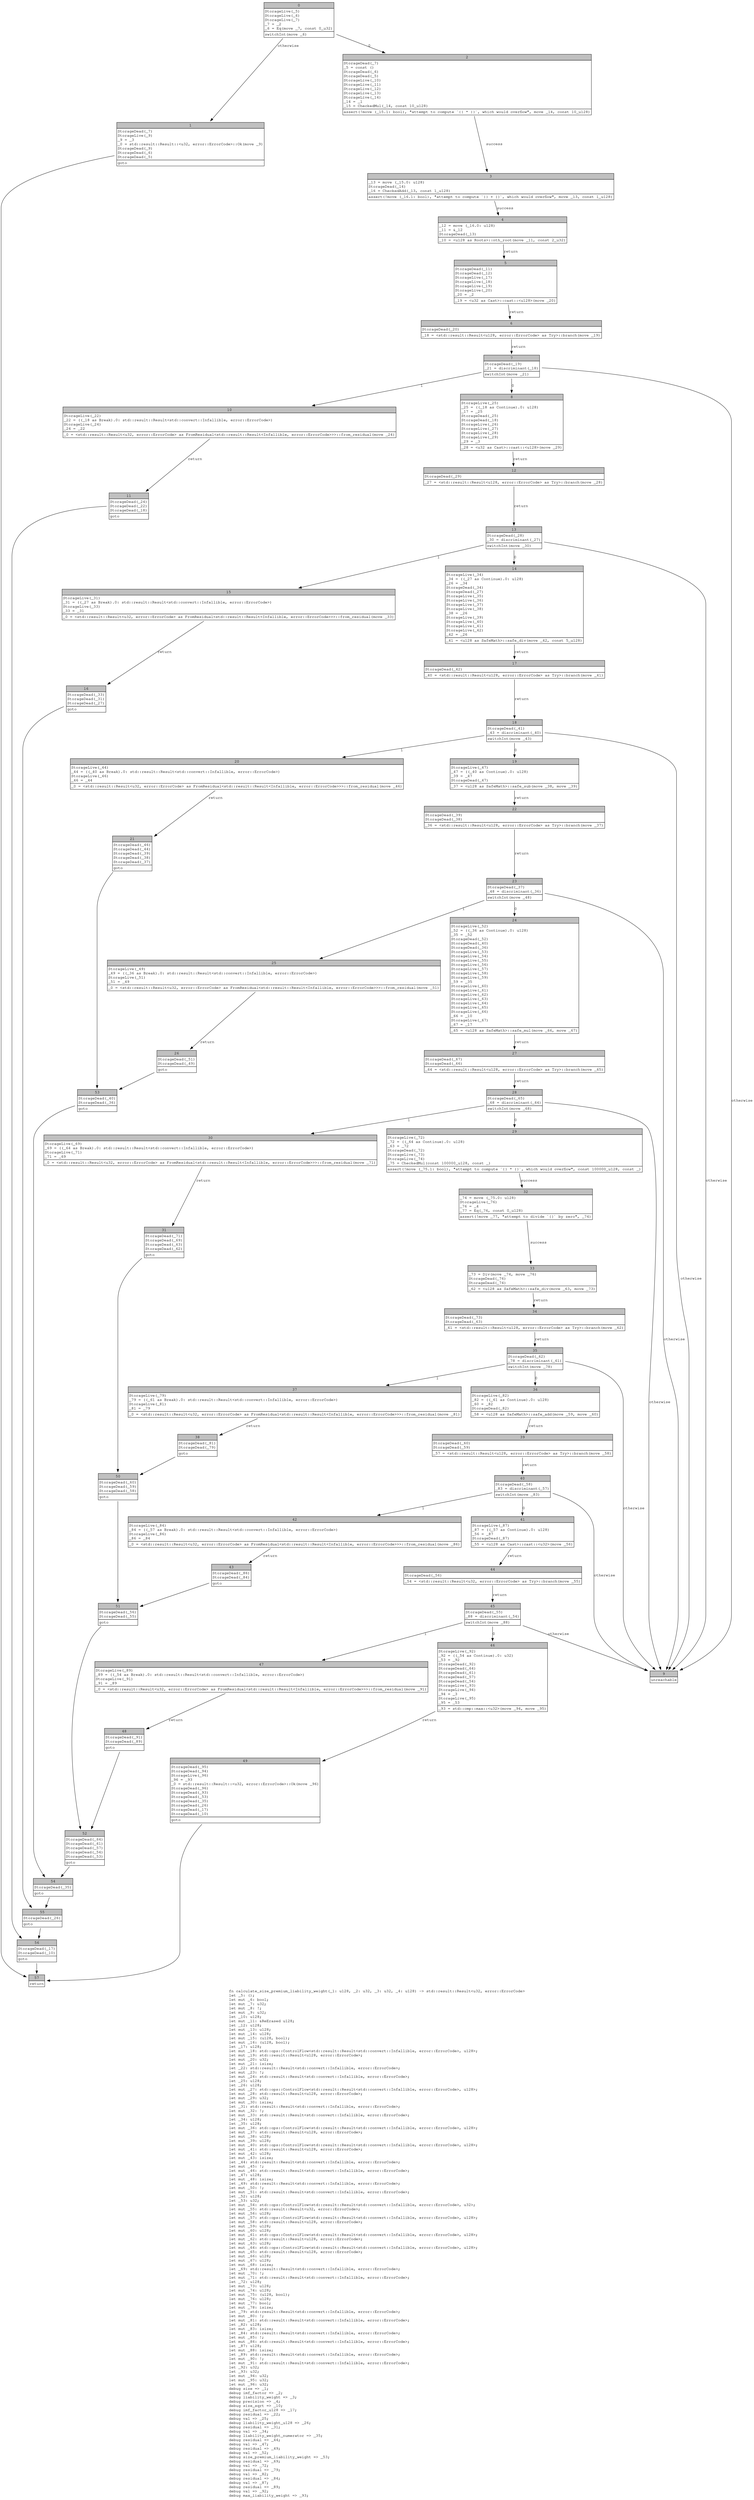 digraph Mir_0_2459 {
    graph [fontname="Courier, monospace"];
    node [fontname="Courier, monospace"];
    edge [fontname="Courier, monospace"];
    label=<fn calculate_size_premium_liability_weight(_1: u128, _2: u32, _3: u32, _4: u128) -&gt; std::result::Result&lt;u32, error::ErrorCode&gt;<br align="left"/>let _5: ();<br align="left"/>let mut _6: bool;<br align="left"/>let mut _7: u32;<br align="left"/>let mut _8: !;<br align="left"/>let mut _9: u32;<br align="left"/>let _10: u128;<br align="left"/>let mut _11: &amp;ReErased u128;<br align="left"/>let _12: u128;<br align="left"/>let mut _13: u128;<br align="left"/>let mut _14: u128;<br align="left"/>let mut _15: (u128, bool);<br align="left"/>let mut _16: (u128, bool);<br align="left"/>let _17: u128;<br align="left"/>let mut _18: std::ops::ControlFlow&lt;std::result::Result&lt;std::convert::Infallible, error::ErrorCode&gt;, u128&gt;;<br align="left"/>let mut _19: std::result::Result&lt;u128, error::ErrorCode&gt;;<br align="left"/>let mut _20: u32;<br align="left"/>let mut _21: isize;<br align="left"/>let _22: std::result::Result&lt;std::convert::Infallible, error::ErrorCode&gt;;<br align="left"/>let mut _23: !;<br align="left"/>let mut _24: std::result::Result&lt;std::convert::Infallible, error::ErrorCode&gt;;<br align="left"/>let _25: u128;<br align="left"/>let _26: u128;<br align="left"/>let mut _27: std::ops::ControlFlow&lt;std::result::Result&lt;std::convert::Infallible, error::ErrorCode&gt;, u128&gt;;<br align="left"/>let mut _28: std::result::Result&lt;u128, error::ErrorCode&gt;;<br align="left"/>let mut _29: u32;<br align="left"/>let mut _30: isize;<br align="left"/>let _31: std::result::Result&lt;std::convert::Infallible, error::ErrorCode&gt;;<br align="left"/>let mut _32: !;<br align="left"/>let mut _33: std::result::Result&lt;std::convert::Infallible, error::ErrorCode&gt;;<br align="left"/>let _34: u128;<br align="left"/>let _35: u128;<br align="left"/>let mut _36: std::ops::ControlFlow&lt;std::result::Result&lt;std::convert::Infallible, error::ErrorCode&gt;, u128&gt;;<br align="left"/>let mut _37: std::result::Result&lt;u128, error::ErrorCode&gt;;<br align="left"/>let mut _38: u128;<br align="left"/>let mut _39: u128;<br align="left"/>let mut _40: std::ops::ControlFlow&lt;std::result::Result&lt;std::convert::Infallible, error::ErrorCode&gt;, u128&gt;;<br align="left"/>let mut _41: std::result::Result&lt;u128, error::ErrorCode&gt;;<br align="left"/>let mut _42: u128;<br align="left"/>let mut _43: isize;<br align="left"/>let _44: std::result::Result&lt;std::convert::Infallible, error::ErrorCode&gt;;<br align="left"/>let mut _45: !;<br align="left"/>let mut _46: std::result::Result&lt;std::convert::Infallible, error::ErrorCode&gt;;<br align="left"/>let _47: u128;<br align="left"/>let mut _48: isize;<br align="left"/>let _49: std::result::Result&lt;std::convert::Infallible, error::ErrorCode&gt;;<br align="left"/>let mut _50: !;<br align="left"/>let mut _51: std::result::Result&lt;std::convert::Infallible, error::ErrorCode&gt;;<br align="left"/>let _52: u128;<br align="left"/>let _53: u32;<br align="left"/>let mut _54: std::ops::ControlFlow&lt;std::result::Result&lt;std::convert::Infallible, error::ErrorCode&gt;, u32&gt;;<br align="left"/>let mut _55: std::result::Result&lt;u32, error::ErrorCode&gt;;<br align="left"/>let mut _56: u128;<br align="left"/>let mut _57: std::ops::ControlFlow&lt;std::result::Result&lt;std::convert::Infallible, error::ErrorCode&gt;, u128&gt;;<br align="left"/>let mut _58: std::result::Result&lt;u128, error::ErrorCode&gt;;<br align="left"/>let mut _59: u128;<br align="left"/>let mut _60: u128;<br align="left"/>let mut _61: std::ops::ControlFlow&lt;std::result::Result&lt;std::convert::Infallible, error::ErrorCode&gt;, u128&gt;;<br align="left"/>let mut _62: std::result::Result&lt;u128, error::ErrorCode&gt;;<br align="left"/>let mut _63: u128;<br align="left"/>let mut _64: std::ops::ControlFlow&lt;std::result::Result&lt;std::convert::Infallible, error::ErrorCode&gt;, u128&gt;;<br align="left"/>let mut _65: std::result::Result&lt;u128, error::ErrorCode&gt;;<br align="left"/>let mut _66: u128;<br align="left"/>let mut _67: u128;<br align="left"/>let mut _68: isize;<br align="left"/>let _69: std::result::Result&lt;std::convert::Infallible, error::ErrorCode&gt;;<br align="left"/>let mut _70: !;<br align="left"/>let mut _71: std::result::Result&lt;std::convert::Infallible, error::ErrorCode&gt;;<br align="left"/>let _72: u128;<br align="left"/>let mut _73: u128;<br align="left"/>let mut _74: u128;<br align="left"/>let mut _75: (u128, bool);<br align="left"/>let mut _76: u128;<br align="left"/>let mut _77: bool;<br align="left"/>let mut _78: isize;<br align="left"/>let _79: std::result::Result&lt;std::convert::Infallible, error::ErrorCode&gt;;<br align="left"/>let mut _80: !;<br align="left"/>let mut _81: std::result::Result&lt;std::convert::Infallible, error::ErrorCode&gt;;<br align="left"/>let _82: u128;<br align="left"/>let mut _83: isize;<br align="left"/>let _84: std::result::Result&lt;std::convert::Infallible, error::ErrorCode&gt;;<br align="left"/>let mut _85: !;<br align="left"/>let mut _86: std::result::Result&lt;std::convert::Infallible, error::ErrorCode&gt;;<br align="left"/>let _87: u128;<br align="left"/>let mut _88: isize;<br align="left"/>let _89: std::result::Result&lt;std::convert::Infallible, error::ErrorCode&gt;;<br align="left"/>let mut _90: !;<br align="left"/>let mut _91: std::result::Result&lt;std::convert::Infallible, error::ErrorCode&gt;;<br align="left"/>let _92: u32;<br align="left"/>let _93: u32;<br align="left"/>let mut _94: u32;<br align="left"/>let mut _95: u32;<br align="left"/>let mut _96: u32;<br align="left"/>debug size =&gt; _1;<br align="left"/>debug imf_factor =&gt; _2;<br align="left"/>debug liability_weight =&gt; _3;<br align="left"/>debug precision =&gt; _4;<br align="left"/>debug size_sqrt =&gt; _10;<br align="left"/>debug imf_factor_u128 =&gt; _17;<br align="left"/>debug residual =&gt; _22;<br align="left"/>debug val =&gt; _25;<br align="left"/>debug liability_weight_u128 =&gt; _26;<br align="left"/>debug residual =&gt; _31;<br align="left"/>debug val =&gt; _34;<br align="left"/>debug liability_weight_numerator =&gt; _35;<br align="left"/>debug residual =&gt; _44;<br align="left"/>debug val =&gt; _47;<br align="left"/>debug residual =&gt; _49;<br align="left"/>debug val =&gt; _52;<br align="left"/>debug size_premium_liability_weight =&gt; _53;<br align="left"/>debug residual =&gt; _69;<br align="left"/>debug val =&gt; _72;<br align="left"/>debug residual =&gt; _79;<br align="left"/>debug val =&gt; _82;<br align="left"/>debug residual =&gt; _84;<br align="left"/>debug val =&gt; _87;<br align="left"/>debug residual =&gt; _89;<br align="left"/>debug val =&gt; _92;<br align="left"/>debug max_liability_weight =&gt; _93;<br align="left"/>>;
    bb0__0_2459 [shape="none", label=<<table border="0" cellborder="1" cellspacing="0"><tr><td bgcolor="gray" align="center" colspan="1">0</td></tr><tr><td align="left" balign="left">StorageLive(_5)<br/>StorageLive(_6)<br/>StorageLive(_7)<br/>_7 = _2<br/>_6 = Eq(move _7, const 0_u32)<br/></td></tr><tr><td align="left">switchInt(move _6)</td></tr></table>>];
    bb1__0_2459 [shape="none", label=<<table border="0" cellborder="1" cellspacing="0"><tr><td bgcolor="gray" align="center" colspan="1">1</td></tr><tr><td align="left" balign="left">StorageDead(_7)<br/>StorageLive(_9)<br/>_9 = _3<br/>_0 = std::result::Result::&lt;u32, error::ErrorCode&gt;::Ok(move _9)<br/>StorageDead(_9)<br/>StorageDead(_6)<br/>StorageDead(_5)<br/></td></tr><tr><td align="left">goto</td></tr></table>>];
    bb2__0_2459 [shape="none", label=<<table border="0" cellborder="1" cellspacing="0"><tr><td bgcolor="gray" align="center" colspan="1">2</td></tr><tr><td align="left" balign="left">StorageDead(_7)<br/>_5 = const ()<br/>StorageDead(_6)<br/>StorageDead(_5)<br/>StorageLive(_10)<br/>StorageLive(_11)<br/>StorageLive(_12)<br/>StorageLive(_13)<br/>StorageLive(_14)<br/>_14 = _1<br/>_15 = CheckedMul(_14, const 10_u128)<br/></td></tr><tr><td align="left">assert(!move (_15.1: bool), &quot;attempt to compute `{} * {}`, which would overflow&quot;, move _14, const 10_u128)</td></tr></table>>];
    bb3__0_2459 [shape="none", label=<<table border="0" cellborder="1" cellspacing="0"><tr><td bgcolor="gray" align="center" colspan="1">3</td></tr><tr><td align="left" balign="left">_13 = move (_15.0: u128)<br/>StorageDead(_14)<br/>_16 = CheckedAdd(_13, const 1_u128)<br/></td></tr><tr><td align="left">assert(!move (_16.1: bool), &quot;attempt to compute `{} + {}`, which would overflow&quot;, move _13, const 1_u128)</td></tr></table>>];
    bb4__0_2459 [shape="none", label=<<table border="0" cellborder="1" cellspacing="0"><tr><td bgcolor="gray" align="center" colspan="1">4</td></tr><tr><td align="left" balign="left">_12 = move (_16.0: u128)<br/>_11 = &amp;_12<br/>StorageDead(_13)<br/></td></tr><tr><td align="left">_10 = &lt;u128 as Roots&gt;::nth_root(move _11, const 2_u32)</td></tr></table>>];
    bb5__0_2459 [shape="none", label=<<table border="0" cellborder="1" cellspacing="0"><tr><td bgcolor="gray" align="center" colspan="1">5</td></tr><tr><td align="left" balign="left">StorageDead(_11)<br/>StorageDead(_12)<br/>StorageLive(_17)<br/>StorageLive(_18)<br/>StorageLive(_19)<br/>StorageLive(_20)<br/>_20 = _2<br/></td></tr><tr><td align="left">_19 = &lt;u32 as Cast&gt;::cast::&lt;u128&gt;(move _20)</td></tr></table>>];
    bb6__0_2459 [shape="none", label=<<table border="0" cellborder="1" cellspacing="0"><tr><td bgcolor="gray" align="center" colspan="1">6</td></tr><tr><td align="left" balign="left">StorageDead(_20)<br/></td></tr><tr><td align="left">_18 = &lt;std::result::Result&lt;u128, error::ErrorCode&gt; as Try&gt;::branch(move _19)</td></tr></table>>];
    bb7__0_2459 [shape="none", label=<<table border="0" cellborder="1" cellspacing="0"><tr><td bgcolor="gray" align="center" colspan="1">7</td></tr><tr><td align="left" balign="left">StorageDead(_19)<br/>_21 = discriminant(_18)<br/></td></tr><tr><td align="left">switchInt(move _21)</td></tr></table>>];
    bb8__0_2459 [shape="none", label=<<table border="0" cellborder="1" cellspacing="0"><tr><td bgcolor="gray" align="center" colspan="1">8</td></tr><tr><td align="left" balign="left">StorageLive(_25)<br/>_25 = ((_18 as Continue).0: u128)<br/>_17 = _25<br/>StorageDead(_25)<br/>StorageDead(_18)<br/>StorageLive(_26)<br/>StorageLive(_27)<br/>StorageLive(_28)<br/>StorageLive(_29)<br/>_29 = _3<br/></td></tr><tr><td align="left">_28 = &lt;u32 as Cast&gt;::cast::&lt;u128&gt;(move _29)</td></tr></table>>];
    bb9__0_2459 [shape="none", label=<<table border="0" cellborder="1" cellspacing="0"><tr><td bgcolor="gray" align="center" colspan="1">9</td></tr><tr><td align="left">unreachable</td></tr></table>>];
    bb10__0_2459 [shape="none", label=<<table border="0" cellborder="1" cellspacing="0"><tr><td bgcolor="gray" align="center" colspan="1">10</td></tr><tr><td align="left" balign="left">StorageLive(_22)<br/>_22 = ((_18 as Break).0: std::result::Result&lt;std::convert::Infallible, error::ErrorCode&gt;)<br/>StorageLive(_24)<br/>_24 = _22<br/></td></tr><tr><td align="left">_0 = &lt;std::result::Result&lt;u32, error::ErrorCode&gt; as FromResidual&lt;std::result::Result&lt;Infallible, error::ErrorCode&gt;&gt;&gt;::from_residual(move _24)</td></tr></table>>];
    bb11__0_2459 [shape="none", label=<<table border="0" cellborder="1" cellspacing="0"><tr><td bgcolor="gray" align="center" colspan="1">11</td></tr><tr><td align="left" balign="left">StorageDead(_24)<br/>StorageDead(_22)<br/>StorageDead(_18)<br/></td></tr><tr><td align="left">goto</td></tr></table>>];
    bb12__0_2459 [shape="none", label=<<table border="0" cellborder="1" cellspacing="0"><tr><td bgcolor="gray" align="center" colspan="1">12</td></tr><tr><td align="left" balign="left">StorageDead(_29)<br/></td></tr><tr><td align="left">_27 = &lt;std::result::Result&lt;u128, error::ErrorCode&gt; as Try&gt;::branch(move _28)</td></tr></table>>];
    bb13__0_2459 [shape="none", label=<<table border="0" cellborder="1" cellspacing="0"><tr><td bgcolor="gray" align="center" colspan="1">13</td></tr><tr><td align="left" balign="left">StorageDead(_28)<br/>_30 = discriminant(_27)<br/></td></tr><tr><td align="left">switchInt(move _30)</td></tr></table>>];
    bb14__0_2459 [shape="none", label=<<table border="0" cellborder="1" cellspacing="0"><tr><td bgcolor="gray" align="center" colspan="1">14</td></tr><tr><td align="left" balign="left">StorageLive(_34)<br/>_34 = ((_27 as Continue).0: u128)<br/>_26 = _34<br/>StorageDead(_34)<br/>StorageDead(_27)<br/>StorageLive(_35)<br/>StorageLive(_36)<br/>StorageLive(_37)<br/>StorageLive(_38)<br/>_38 = _26<br/>StorageLive(_39)<br/>StorageLive(_40)<br/>StorageLive(_41)<br/>StorageLive(_42)<br/>_42 = _26<br/></td></tr><tr><td align="left">_41 = &lt;u128 as SafeMath&gt;::safe_div(move _42, const 5_u128)</td></tr></table>>];
    bb15__0_2459 [shape="none", label=<<table border="0" cellborder="1" cellspacing="0"><tr><td bgcolor="gray" align="center" colspan="1">15</td></tr><tr><td align="left" balign="left">StorageLive(_31)<br/>_31 = ((_27 as Break).0: std::result::Result&lt;std::convert::Infallible, error::ErrorCode&gt;)<br/>StorageLive(_33)<br/>_33 = _31<br/></td></tr><tr><td align="left">_0 = &lt;std::result::Result&lt;u32, error::ErrorCode&gt; as FromResidual&lt;std::result::Result&lt;Infallible, error::ErrorCode&gt;&gt;&gt;::from_residual(move _33)</td></tr></table>>];
    bb16__0_2459 [shape="none", label=<<table border="0" cellborder="1" cellspacing="0"><tr><td bgcolor="gray" align="center" colspan="1">16</td></tr><tr><td align="left" balign="left">StorageDead(_33)<br/>StorageDead(_31)<br/>StorageDead(_27)<br/></td></tr><tr><td align="left">goto</td></tr></table>>];
    bb17__0_2459 [shape="none", label=<<table border="0" cellborder="1" cellspacing="0"><tr><td bgcolor="gray" align="center" colspan="1">17</td></tr><tr><td align="left" balign="left">StorageDead(_42)<br/></td></tr><tr><td align="left">_40 = &lt;std::result::Result&lt;u128, error::ErrorCode&gt; as Try&gt;::branch(move _41)</td></tr></table>>];
    bb18__0_2459 [shape="none", label=<<table border="0" cellborder="1" cellspacing="0"><tr><td bgcolor="gray" align="center" colspan="1">18</td></tr><tr><td align="left" balign="left">StorageDead(_41)<br/>_43 = discriminant(_40)<br/></td></tr><tr><td align="left">switchInt(move _43)</td></tr></table>>];
    bb19__0_2459 [shape="none", label=<<table border="0" cellborder="1" cellspacing="0"><tr><td bgcolor="gray" align="center" colspan="1">19</td></tr><tr><td align="left" balign="left">StorageLive(_47)<br/>_47 = ((_40 as Continue).0: u128)<br/>_39 = _47<br/>StorageDead(_47)<br/></td></tr><tr><td align="left">_37 = &lt;u128 as SafeMath&gt;::safe_sub(move _38, move _39)</td></tr></table>>];
    bb20__0_2459 [shape="none", label=<<table border="0" cellborder="1" cellspacing="0"><tr><td bgcolor="gray" align="center" colspan="1">20</td></tr><tr><td align="left" balign="left">StorageLive(_44)<br/>_44 = ((_40 as Break).0: std::result::Result&lt;std::convert::Infallible, error::ErrorCode&gt;)<br/>StorageLive(_46)<br/>_46 = _44<br/></td></tr><tr><td align="left">_0 = &lt;std::result::Result&lt;u32, error::ErrorCode&gt; as FromResidual&lt;std::result::Result&lt;Infallible, error::ErrorCode&gt;&gt;&gt;::from_residual(move _46)</td></tr></table>>];
    bb21__0_2459 [shape="none", label=<<table border="0" cellborder="1" cellspacing="0"><tr><td bgcolor="gray" align="center" colspan="1">21</td></tr><tr><td align="left" balign="left">StorageDead(_46)<br/>StorageDead(_44)<br/>StorageDead(_39)<br/>StorageDead(_38)<br/>StorageDead(_37)<br/></td></tr><tr><td align="left">goto</td></tr></table>>];
    bb22__0_2459 [shape="none", label=<<table border="0" cellborder="1" cellspacing="0"><tr><td bgcolor="gray" align="center" colspan="1">22</td></tr><tr><td align="left" balign="left">StorageDead(_39)<br/>StorageDead(_38)<br/></td></tr><tr><td align="left">_36 = &lt;std::result::Result&lt;u128, error::ErrorCode&gt; as Try&gt;::branch(move _37)</td></tr></table>>];
    bb23__0_2459 [shape="none", label=<<table border="0" cellborder="1" cellspacing="0"><tr><td bgcolor="gray" align="center" colspan="1">23</td></tr><tr><td align="left" balign="left">StorageDead(_37)<br/>_48 = discriminant(_36)<br/></td></tr><tr><td align="left">switchInt(move _48)</td></tr></table>>];
    bb24__0_2459 [shape="none", label=<<table border="0" cellborder="1" cellspacing="0"><tr><td bgcolor="gray" align="center" colspan="1">24</td></tr><tr><td align="left" balign="left">StorageLive(_52)<br/>_52 = ((_36 as Continue).0: u128)<br/>_35 = _52<br/>StorageDead(_52)<br/>StorageDead(_40)<br/>StorageDead(_36)<br/>StorageLive(_53)<br/>StorageLive(_54)<br/>StorageLive(_55)<br/>StorageLive(_56)<br/>StorageLive(_57)<br/>StorageLive(_58)<br/>StorageLive(_59)<br/>_59 = _35<br/>StorageLive(_60)<br/>StorageLive(_61)<br/>StorageLive(_62)<br/>StorageLive(_63)<br/>StorageLive(_64)<br/>StorageLive(_65)<br/>StorageLive(_66)<br/>_66 = _10<br/>StorageLive(_67)<br/>_67 = _17<br/></td></tr><tr><td align="left">_65 = &lt;u128 as SafeMath&gt;::safe_mul(move _66, move _67)</td></tr></table>>];
    bb25__0_2459 [shape="none", label=<<table border="0" cellborder="1" cellspacing="0"><tr><td bgcolor="gray" align="center" colspan="1">25</td></tr><tr><td align="left" balign="left">StorageLive(_49)<br/>_49 = ((_36 as Break).0: std::result::Result&lt;std::convert::Infallible, error::ErrorCode&gt;)<br/>StorageLive(_51)<br/>_51 = _49<br/></td></tr><tr><td align="left">_0 = &lt;std::result::Result&lt;u32, error::ErrorCode&gt; as FromResidual&lt;std::result::Result&lt;Infallible, error::ErrorCode&gt;&gt;&gt;::from_residual(move _51)</td></tr></table>>];
    bb26__0_2459 [shape="none", label=<<table border="0" cellborder="1" cellspacing="0"><tr><td bgcolor="gray" align="center" colspan="1">26</td></tr><tr><td align="left" balign="left">StorageDead(_51)<br/>StorageDead(_49)<br/></td></tr><tr><td align="left">goto</td></tr></table>>];
    bb27__0_2459 [shape="none", label=<<table border="0" cellborder="1" cellspacing="0"><tr><td bgcolor="gray" align="center" colspan="1">27</td></tr><tr><td align="left" balign="left">StorageDead(_67)<br/>StorageDead(_66)<br/></td></tr><tr><td align="left">_64 = &lt;std::result::Result&lt;u128, error::ErrorCode&gt; as Try&gt;::branch(move _65)</td></tr></table>>];
    bb28__0_2459 [shape="none", label=<<table border="0" cellborder="1" cellspacing="0"><tr><td bgcolor="gray" align="center" colspan="1">28</td></tr><tr><td align="left" balign="left">StorageDead(_65)<br/>_68 = discriminant(_64)<br/></td></tr><tr><td align="left">switchInt(move _68)</td></tr></table>>];
    bb29__0_2459 [shape="none", label=<<table border="0" cellborder="1" cellspacing="0"><tr><td bgcolor="gray" align="center" colspan="1">29</td></tr><tr><td align="left" balign="left">StorageLive(_72)<br/>_72 = ((_64 as Continue).0: u128)<br/>_63 = _72<br/>StorageDead(_72)<br/>StorageLive(_73)<br/>StorageLive(_74)<br/>_75 = CheckedMul(const 100000_u128, const _)<br/></td></tr><tr><td align="left">assert(!move (_75.1: bool), &quot;attempt to compute `{} * {}`, which would overflow&quot;, const 100000_u128, const _)</td></tr></table>>];
    bb30__0_2459 [shape="none", label=<<table border="0" cellborder="1" cellspacing="0"><tr><td bgcolor="gray" align="center" colspan="1">30</td></tr><tr><td align="left" balign="left">StorageLive(_69)<br/>_69 = ((_64 as Break).0: std::result::Result&lt;std::convert::Infallible, error::ErrorCode&gt;)<br/>StorageLive(_71)<br/>_71 = _69<br/></td></tr><tr><td align="left">_0 = &lt;std::result::Result&lt;u32, error::ErrorCode&gt; as FromResidual&lt;std::result::Result&lt;Infallible, error::ErrorCode&gt;&gt;&gt;::from_residual(move _71)</td></tr></table>>];
    bb31__0_2459 [shape="none", label=<<table border="0" cellborder="1" cellspacing="0"><tr><td bgcolor="gray" align="center" colspan="1">31</td></tr><tr><td align="left" balign="left">StorageDead(_71)<br/>StorageDead(_69)<br/>StorageDead(_63)<br/>StorageDead(_62)<br/></td></tr><tr><td align="left">goto</td></tr></table>>];
    bb32__0_2459 [shape="none", label=<<table border="0" cellborder="1" cellspacing="0"><tr><td bgcolor="gray" align="center" colspan="1">32</td></tr><tr><td align="left" balign="left">_74 = move (_75.0: u128)<br/>StorageLive(_76)<br/>_76 = _4<br/>_77 = Eq(_76, const 0_u128)<br/></td></tr><tr><td align="left">assert(!move _77, &quot;attempt to divide `{}` by zero&quot;, _74)</td></tr></table>>];
    bb33__0_2459 [shape="none", label=<<table border="0" cellborder="1" cellspacing="0"><tr><td bgcolor="gray" align="center" colspan="1">33</td></tr><tr><td align="left" balign="left">_73 = Div(move _74, move _76)<br/>StorageDead(_76)<br/>StorageDead(_74)<br/></td></tr><tr><td align="left">_62 = &lt;u128 as SafeMath&gt;::safe_div(move _63, move _73)</td></tr></table>>];
    bb34__0_2459 [shape="none", label=<<table border="0" cellborder="1" cellspacing="0"><tr><td bgcolor="gray" align="center" colspan="1">34</td></tr><tr><td align="left" balign="left">StorageDead(_73)<br/>StorageDead(_63)<br/></td></tr><tr><td align="left">_61 = &lt;std::result::Result&lt;u128, error::ErrorCode&gt; as Try&gt;::branch(move _62)</td></tr></table>>];
    bb35__0_2459 [shape="none", label=<<table border="0" cellborder="1" cellspacing="0"><tr><td bgcolor="gray" align="center" colspan="1">35</td></tr><tr><td align="left" balign="left">StorageDead(_62)<br/>_78 = discriminant(_61)<br/></td></tr><tr><td align="left">switchInt(move _78)</td></tr></table>>];
    bb36__0_2459 [shape="none", label=<<table border="0" cellborder="1" cellspacing="0"><tr><td bgcolor="gray" align="center" colspan="1">36</td></tr><tr><td align="left" balign="left">StorageLive(_82)<br/>_82 = ((_61 as Continue).0: u128)<br/>_60 = _82<br/>StorageDead(_82)<br/></td></tr><tr><td align="left">_58 = &lt;u128 as SafeMath&gt;::safe_add(move _59, move _60)</td></tr></table>>];
    bb37__0_2459 [shape="none", label=<<table border="0" cellborder="1" cellspacing="0"><tr><td bgcolor="gray" align="center" colspan="1">37</td></tr><tr><td align="left" balign="left">StorageLive(_79)<br/>_79 = ((_61 as Break).0: std::result::Result&lt;std::convert::Infallible, error::ErrorCode&gt;)<br/>StorageLive(_81)<br/>_81 = _79<br/></td></tr><tr><td align="left">_0 = &lt;std::result::Result&lt;u32, error::ErrorCode&gt; as FromResidual&lt;std::result::Result&lt;Infallible, error::ErrorCode&gt;&gt;&gt;::from_residual(move _81)</td></tr></table>>];
    bb38__0_2459 [shape="none", label=<<table border="0" cellborder="1" cellspacing="0"><tr><td bgcolor="gray" align="center" colspan="1">38</td></tr><tr><td align="left" balign="left">StorageDead(_81)<br/>StorageDead(_79)<br/></td></tr><tr><td align="left">goto</td></tr></table>>];
    bb39__0_2459 [shape="none", label=<<table border="0" cellborder="1" cellspacing="0"><tr><td bgcolor="gray" align="center" colspan="1">39</td></tr><tr><td align="left" balign="left">StorageDead(_60)<br/>StorageDead(_59)<br/></td></tr><tr><td align="left">_57 = &lt;std::result::Result&lt;u128, error::ErrorCode&gt; as Try&gt;::branch(move _58)</td></tr></table>>];
    bb40__0_2459 [shape="none", label=<<table border="0" cellborder="1" cellspacing="0"><tr><td bgcolor="gray" align="center" colspan="1">40</td></tr><tr><td align="left" balign="left">StorageDead(_58)<br/>_83 = discriminant(_57)<br/></td></tr><tr><td align="left">switchInt(move _83)</td></tr></table>>];
    bb41__0_2459 [shape="none", label=<<table border="0" cellborder="1" cellspacing="0"><tr><td bgcolor="gray" align="center" colspan="1">41</td></tr><tr><td align="left" balign="left">StorageLive(_87)<br/>_87 = ((_57 as Continue).0: u128)<br/>_56 = _87<br/>StorageDead(_87)<br/></td></tr><tr><td align="left">_55 = &lt;u128 as Cast&gt;::cast::&lt;u32&gt;(move _56)</td></tr></table>>];
    bb42__0_2459 [shape="none", label=<<table border="0" cellborder="1" cellspacing="0"><tr><td bgcolor="gray" align="center" colspan="1">42</td></tr><tr><td align="left" balign="left">StorageLive(_84)<br/>_84 = ((_57 as Break).0: std::result::Result&lt;std::convert::Infallible, error::ErrorCode&gt;)<br/>StorageLive(_86)<br/>_86 = _84<br/></td></tr><tr><td align="left">_0 = &lt;std::result::Result&lt;u32, error::ErrorCode&gt; as FromResidual&lt;std::result::Result&lt;Infallible, error::ErrorCode&gt;&gt;&gt;::from_residual(move _86)</td></tr></table>>];
    bb43__0_2459 [shape="none", label=<<table border="0" cellborder="1" cellspacing="0"><tr><td bgcolor="gray" align="center" colspan="1">43</td></tr><tr><td align="left" balign="left">StorageDead(_86)<br/>StorageDead(_84)<br/></td></tr><tr><td align="left">goto</td></tr></table>>];
    bb44__0_2459 [shape="none", label=<<table border="0" cellborder="1" cellspacing="0"><tr><td bgcolor="gray" align="center" colspan="1">44</td></tr><tr><td align="left" balign="left">StorageDead(_56)<br/></td></tr><tr><td align="left">_54 = &lt;std::result::Result&lt;u32, error::ErrorCode&gt; as Try&gt;::branch(move _55)</td></tr></table>>];
    bb45__0_2459 [shape="none", label=<<table border="0" cellborder="1" cellspacing="0"><tr><td bgcolor="gray" align="center" colspan="1">45</td></tr><tr><td align="left" balign="left">StorageDead(_55)<br/>_88 = discriminant(_54)<br/></td></tr><tr><td align="left">switchInt(move _88)</td></tr></table>>];
    bb46__0_2459 [shape="none", label=<<table border="0" cellborder="1" cellspacing="0"><tr><td bgcolor="gray" align="center" colspan="1">46</td></tr><tr><td align="left" balign="left">StorageLive(_92)<br/>_92 = ((_54 as Continue).0: u32)<br/>_53 = _92<br/>StorageDead(_92)<br/>StorageDead(_64)<br/>StorageDead(_61)<br/>StorageDead(_57)<br/>StorageDead(_54)<br/>StorageLive(_93)<br/>StorageLive(_94)<br/>_94 = _3<br/>StorageLive(_95)<br/>_95 = _53<br/></td></tr><tr><td align="left">_93 = std::cmp::max::&lt;u32&gt;(move _94, move _95)</td></tr></table>>];
    bb47__0_2459 [shape="none", label=<<table border="0" cellborder="1" cellspacing="0"><tr><td bgcolor="gray" align="center" colspan="1">47</td></tr><tr><td align="left" balign="left">StorageLive(_89)<br/>_89 = ((_54 as Break).0: std::result::Result&lt;std::convert::Infallible, error::ErrorCode&gt;)<br/>StorageLive(_91)<br/>_91 = _89<br/></td></tr><tr><td align="left">_0 = &lt;std::result::Result&lt;u32, error::ErrorCode&gt; as FromResidual&lt;std::result::Result&lt;Infallible, error::ErrorCode&gt;&gt;&gt;::from_residual(move _91)</td></tr></table>>];
    bb48__0_2459 [shape="none", label=<<table border="0" cellborder="1" cellspacing="0"><tr><td bgcolor="gray" align="center" colspan="1">48</td></tr><tr><td align="left" balign="left">StorageDead(_91)<br/>StorageDead(_89)<br/></td></tr><tr><td align="left">goto</td></tr></table>>];
    bb49__0_2459 [shape="none", label=<<table border="0" cellborder="1" cellspacing="0"><tr><td bgcolor="gray" align="center" colspan="1">49</td></tr><tr><td align="left" balign="left">StorageDead(_95)<br/>StorageDead(_94)<br/>StorageLive(_96)<br/>_96 = _93<br/>_0 = std::result::Result::&lt;u32, error::ErrorCode&gt;::Ok(move _96)<br/>StorageDead(_96)<br/>StorageDead(_93)<br/>StorageDead(_53)<br/>StorageDead(_35)<br/>StorageDead(_26)<br/>StorageDead(_17)<br/>StorageDead(_10)<br/></td></tr><tr><td align="left">goto</td></tr></table>>];
    bb50__0_2459 [shape="none", label=<<table border="0" cellborder="1" cellspacing="0"><tr><td bgcolor="gray" align="center" colspan="1">50</td></tr><tr><td align="left" balign="left">StorageDead(_60)<br/>StorageDead(_59)<br/>StorageDead(_58)<br/></td></tr><tr><td align="left">goto</td></tr></table>>];
    bb51__0_2459 [shape="none", label=<<table border="0" cellborder="1" cellspacing="0"><tr><td bgcolor="gray" align="center" colspan="1">51</td></tr><tr><td align="left" balign="left">StorageDead(_56)<br/>StorageDead(_55)<br/></td></tr><tr><td align="left">goto</td></tr></table>>];
    bb52__0_2459 [shape="none", label=<<table border="0" cellborder="1" cellspacing="0"><tr><td bgcolor="gray" align="center" colspan="1">52</td></tr><tr><td align="left" balign="left">StorageDead(_64)<br/>StorageDead(_61)<br/>StorageDead(_57)<br/>StorageDead(_54)<br/>StorageDead(_53)<br/></td></tr><tr><td align="left">goto</td></tr></table>>];
    bb53__0_2459 [shape="none", label=<<table border="0" cellborder="1" cellspacing="0"><tr><td bgcolor="gray" align="center" colspan="1">53</td></tr><tr><td align="left" balign="left">StorageDead(_40)<br/>StorageDead(_36)<br/></td></tr><tr><td align="left">goto</td></tr></table>>];
    bb54__0_2459 [shape="none", label=<<table border="0" cellborder="1" cellspacing="0"><tr><td bgcolor="gray" align="center" colspan="1">54</td></tr><tr><td align="left" balign="left">StorageDead(_35)<br/></td></tr><tr><td align="left">goto</td></tr></table>>];
    bb55__0_2459 [shape="none", label=<<table border="0" cellborder="1" cellspacing="0"><tr><td bgcolor="gray" align="center" colspan="1">55</td></tr><tr><td align="left" balign="left">StorageDead(_26)<br/></td></tr><tr><td align="left">goto</td></tr></table>>];
    bb56__0_2459 [shape="none", label=<<table border="0" cellborder="1" cellspacing="0"><tr><td bgcolor="gray" align="center" colspan="1">56</td></tr><tr><td align="left" balign="left">StorageDead(_17)<br/>StorageDead(_10)<br/></td></tr><tr><td align="left">goto</td></tr></table>>];
    bb57__0_2459 [shape="none", label=<<table border="0" cellborder="1" cellspacing="0"><tr><td bgcolor="gray" align="center" colspan="1">57</td></tr><tr><td align="left">return</td></tr></table>>];
    bb0__0_2459 -> bb2__0_2459 [label="0"];
    bb0__0_2459 -> bb1__0_2459 [label="otherwise"];
    bb1__0_2459 -> bb57__0_2459 [label=""];
    bb2__0_2459 -> bb3__0_2459 [label="success"];
    bb3__0_2459 -> bb4__0_2459 [label="success"];
    bb4__0_2459 -> bb5__0_2459 [label="return"];
    bb5__0_2459 -> bb6__0_2459 [label="return"];
    bb6__0_2459 -> bb7__0_2459 [label="return"];
    bb7__0_2459 -> bb8__0_2459 [label="0"];
    bb7__0_2459 -> bb10__0_2459 [label="1"];
    bb7__0_2459 -> bb9__0_2459 [label="otherwise"];
    bb8__0_2459 -> bb12__0_2459 [label="return"];
    bb10__0_2459 -> bb11__0_2459 [label="return"];
    bb11__0_2459 -> bb56__0_2459 [label=""];
    bb12__0_2459 -> bb13__0_2459 [label="return"];
    bb13__0_2459 -> bb14__0_2459 [label="0"];
    bb13__0_2459 -> bb15__0_2459 [label="1"];
    bb13__0_2459 -> bb9__0_2459 [label="otherwise"];
    bb14__0_2459 -> bb17__0_2459 [label="return"];
    bb15__0_2459 -> bb16__0_2459 [label="return"];
    bb16__0_2459 -> bb55__0_2459 [label=""];
    bb17__0_2459 -> bb18__0_2459 [label="return"];
    bb18__0_2459 -> bb19__0_2459 [label="0"];
    bb18__0_2459 -> bb20__0_2459 [label="1"];
    bb18__0_2459 -> bb9__0_2459 [label="otherwise"];
    bb19__0_2459 -> bb22__0_2459 [label="return"];
    bb20__0_2459 -> bb21__0_2459 [label="return"];
    bb21__0_2459 -> bb53__0_2459 [label=""];
    bb22__0_2459 -> bb23__0_2459 [label="return"];
    bb23__0_2459 -> bb24__0_2459 [label="0"];
    bb23__0_2459 -> bb25__0_2459 [label="1"];
    bb23__0_2459 -> bb9__0_2459 [label="otherwise"];
    bb24__0_2459 -> bb27__0_2459 [label="return"];
    bb25__0_2459 -> bb26__0_2459 [label="return"];
    bb26__0_2459 -> bb53__0_2459 [label=""];
    bb27__0_2459 -> bb28__0_2459 [label="return"];
    bb28__0_2459 -> bb29__0_2459 [label="0"];
    bb28__0_2459 -> bb30__0_2459 [label="1"];
    bb28__0_2459 -> bb9__0_2459 [label="otherwise"];
    bb29__0_2459 -> bb32__0_2459 [label="success"];
    bb30__0_2459 -> bb31__0_2459 [label="return"];
    bb31__0_2459 -> bb50__0_2459 [label=""];
    bb32__0_2459 -> bb33__0_2459 [label="success"];
    bb33__0_2459 -> bb34__0_2459 [label="return"];
    bb34__0_2459 -> bb35__0_2459 [label="return"];
    bb35__0_2459 -> bb36__0_2459 [label="0"];
    bb35__0_2459 -> bb37__0_2459 [label="1"];
    bb35__0_2459 -> bb9__0_2459 [label="otherwise"];
    bb36__0_2459 -> bb39__0_2459 [label="return"];
    bb37__0_2459 -> bb38__0_2459 [label="return"];
    bb38__0_2459 -> bb50__0_2459 [label=""];
    bb39__0_2459 -> bb40__0_2459 [label="return"];
    bb40__0_2459 -> bb41__0_2459 [label="0"];
    bb40__0_2459 -> bb42__0_2459 [label="1"];
    bb40__0_2459 -> bb9__0_2459 [label="otherwise"];
    bb41__0_2459 -> bb44__0_2459 [label="return"];
    bb42__0_2459 -> bb43__0_2459 [label="return"];
    bb43__0_2459 -> bb51__0_2459 [label=""];
    bb44__0_2459 -> bb45__0_2459 [label="return"];
    bb45__0_2459 -> bb46__0_2459 [label="0"];
    bb45__0_2459 -> bb47__0_2459 [label="1"];
    bb45__0_2459 -> bb9__0_2459 [label="otherwise"];
    bb46__0_2459 -> bb49__0_2459 [label="return"];
    bb47__0_2459 -> bb48__0_2459 [label="return"];
    bb48__0_2459 -> bb52__0_2459 [label=""];
    bb49__0_2459 -> bb57__0_2459 [label=""];
    bb50__0_2459 -> bb51__0_2459 [label=""];
    bb51__0_2459 -> bb52__0_2459 [label=""];
    bb52__0_2459 -> bb54__0_2459 [label=""];
    bb53__0_2459 -> bb54__0_2459 [label=""];
    bb54__0_2459 -> bb55__0_2459 [label=""];
    bb55__0_2459 -> bb56__0_2459 [label=""];
    bb56__0_2459 -> bb57__0_2459 [label=""];
}
